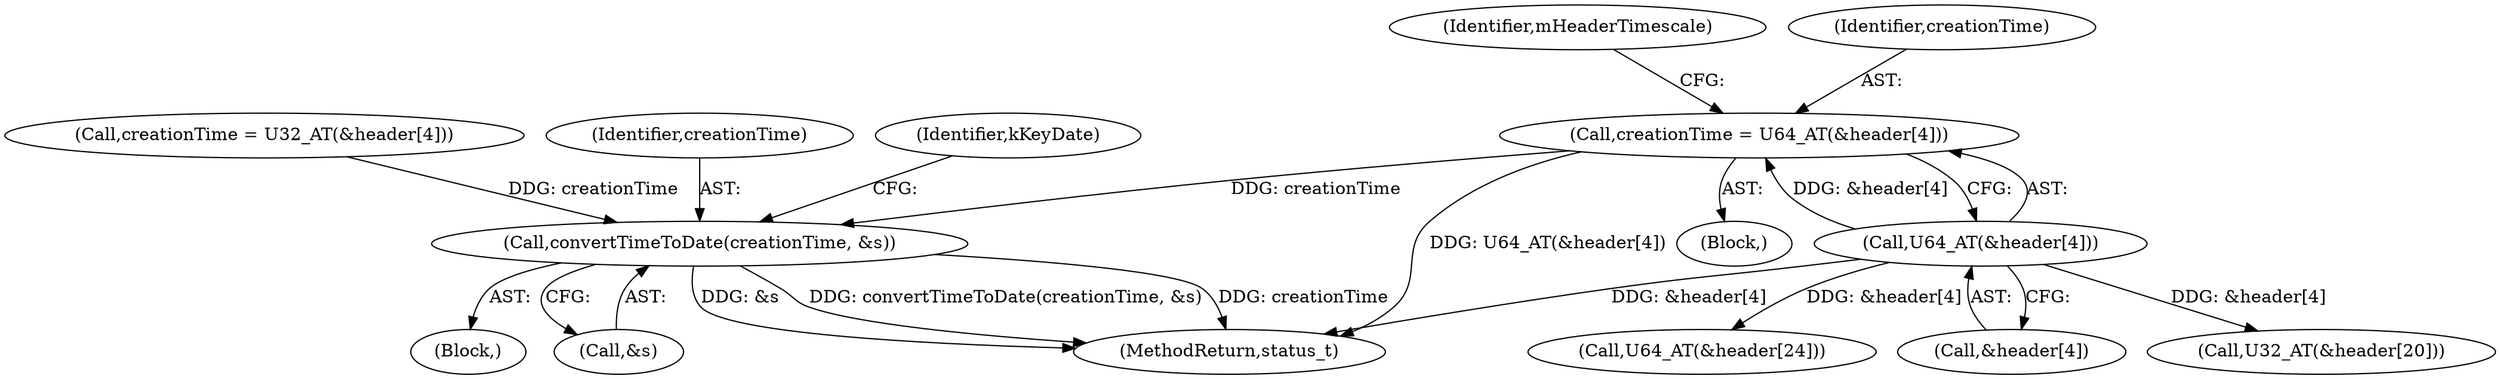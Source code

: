 digraph "0_Android_e7142a0703bc93f75e213e96ebc19000022afed9@API" {
"1002657" [label="(Call,creationTime = U64_AT(&header[4]))"];
"1002659" [label="(Call,U64_AT(&header[4]))"];
"1002748" [label="(Call,convertTimeToDate(creationTime, &s))"];
"1002698" [label="(Call,creationTime = U32_AT(&header[4]))"];
"1002660" [label="(Call,&header[4])"];
"1002748" [label="(Call,convertTimeToDate(creationTime, &s))"];
"1002659" [label="(Call,U64_AT(&header[4]))"];
"1002665" [label="(Identifier,mHeaderTimescale)"];
"1002658" [label="(Identifier,creationTime)"];
"1002618" [label="(Block,)"];
"1002749" [label="(Identifier,creationTime)"];
"1002673" [label="(Call,U64_AT(&header[24]))"];
"1002750" [label="(Call,&s)"];
"1003275" [label="(MethodReturn,status_t)"];
"1002666" [label="(Call,U32_AT(&header[20]))"];
"1002656" [label="(Block,)"];
"1002657" [label="(Call,creationTime = U64_AT(&header[4]))"];
"1002753" [label="(Identifier,kKeyDate)"];
"1002657" -> "1002656"  [label="AST: "];
"1002657" -> "1002659"  [label="CFG: "];
"1002658" -> "1002657"  [label="AST: "];
"1002659" -> "1002657"  [label="AST: "];
"1002665" -> "1002657"  [label="CFG: "];
"1002657" -> "1003275"  [label="DDG: U64_AT(&header[4])"];
"1002659" -> "1002657"  [label="DDG: &header[4]"];
"1002657" -> "1002748"  [label="DDG: creationTime"];
"1002659" -> "1002660"  [label="CFG: "];
"1002660" -> "1002659"  [label="AST: "];
"1002659" -> "1003275"  [label="DDG: &header[4]"];
"1002659" -> "1002666"  [label="DDG: &header[4]"];
"1002659" -> "1002673"  [label="DDG: &header[4]"];
"1002748" -> "1002618"  [label="AST: "];
"1002748" -> "1002750"  [label="CFG: "];
"1002749" -> "1002748"  [label="AST: "];
"1002750" -> "1002748"  [label="AST: "];
"1002753" -> "1002748"  [label="CFG: "];
"1002748" -> "1003275"  [label="DDG: &s"];
"1002748" -> "1003275"  [label="DDG: convertTimeToDate(creationTime, &s)"];
"1002748" -> "1003275"  [label="DDG: creationTime"];
"1002698" -> "1002748"  [label="DDG: creationTime"];
}

